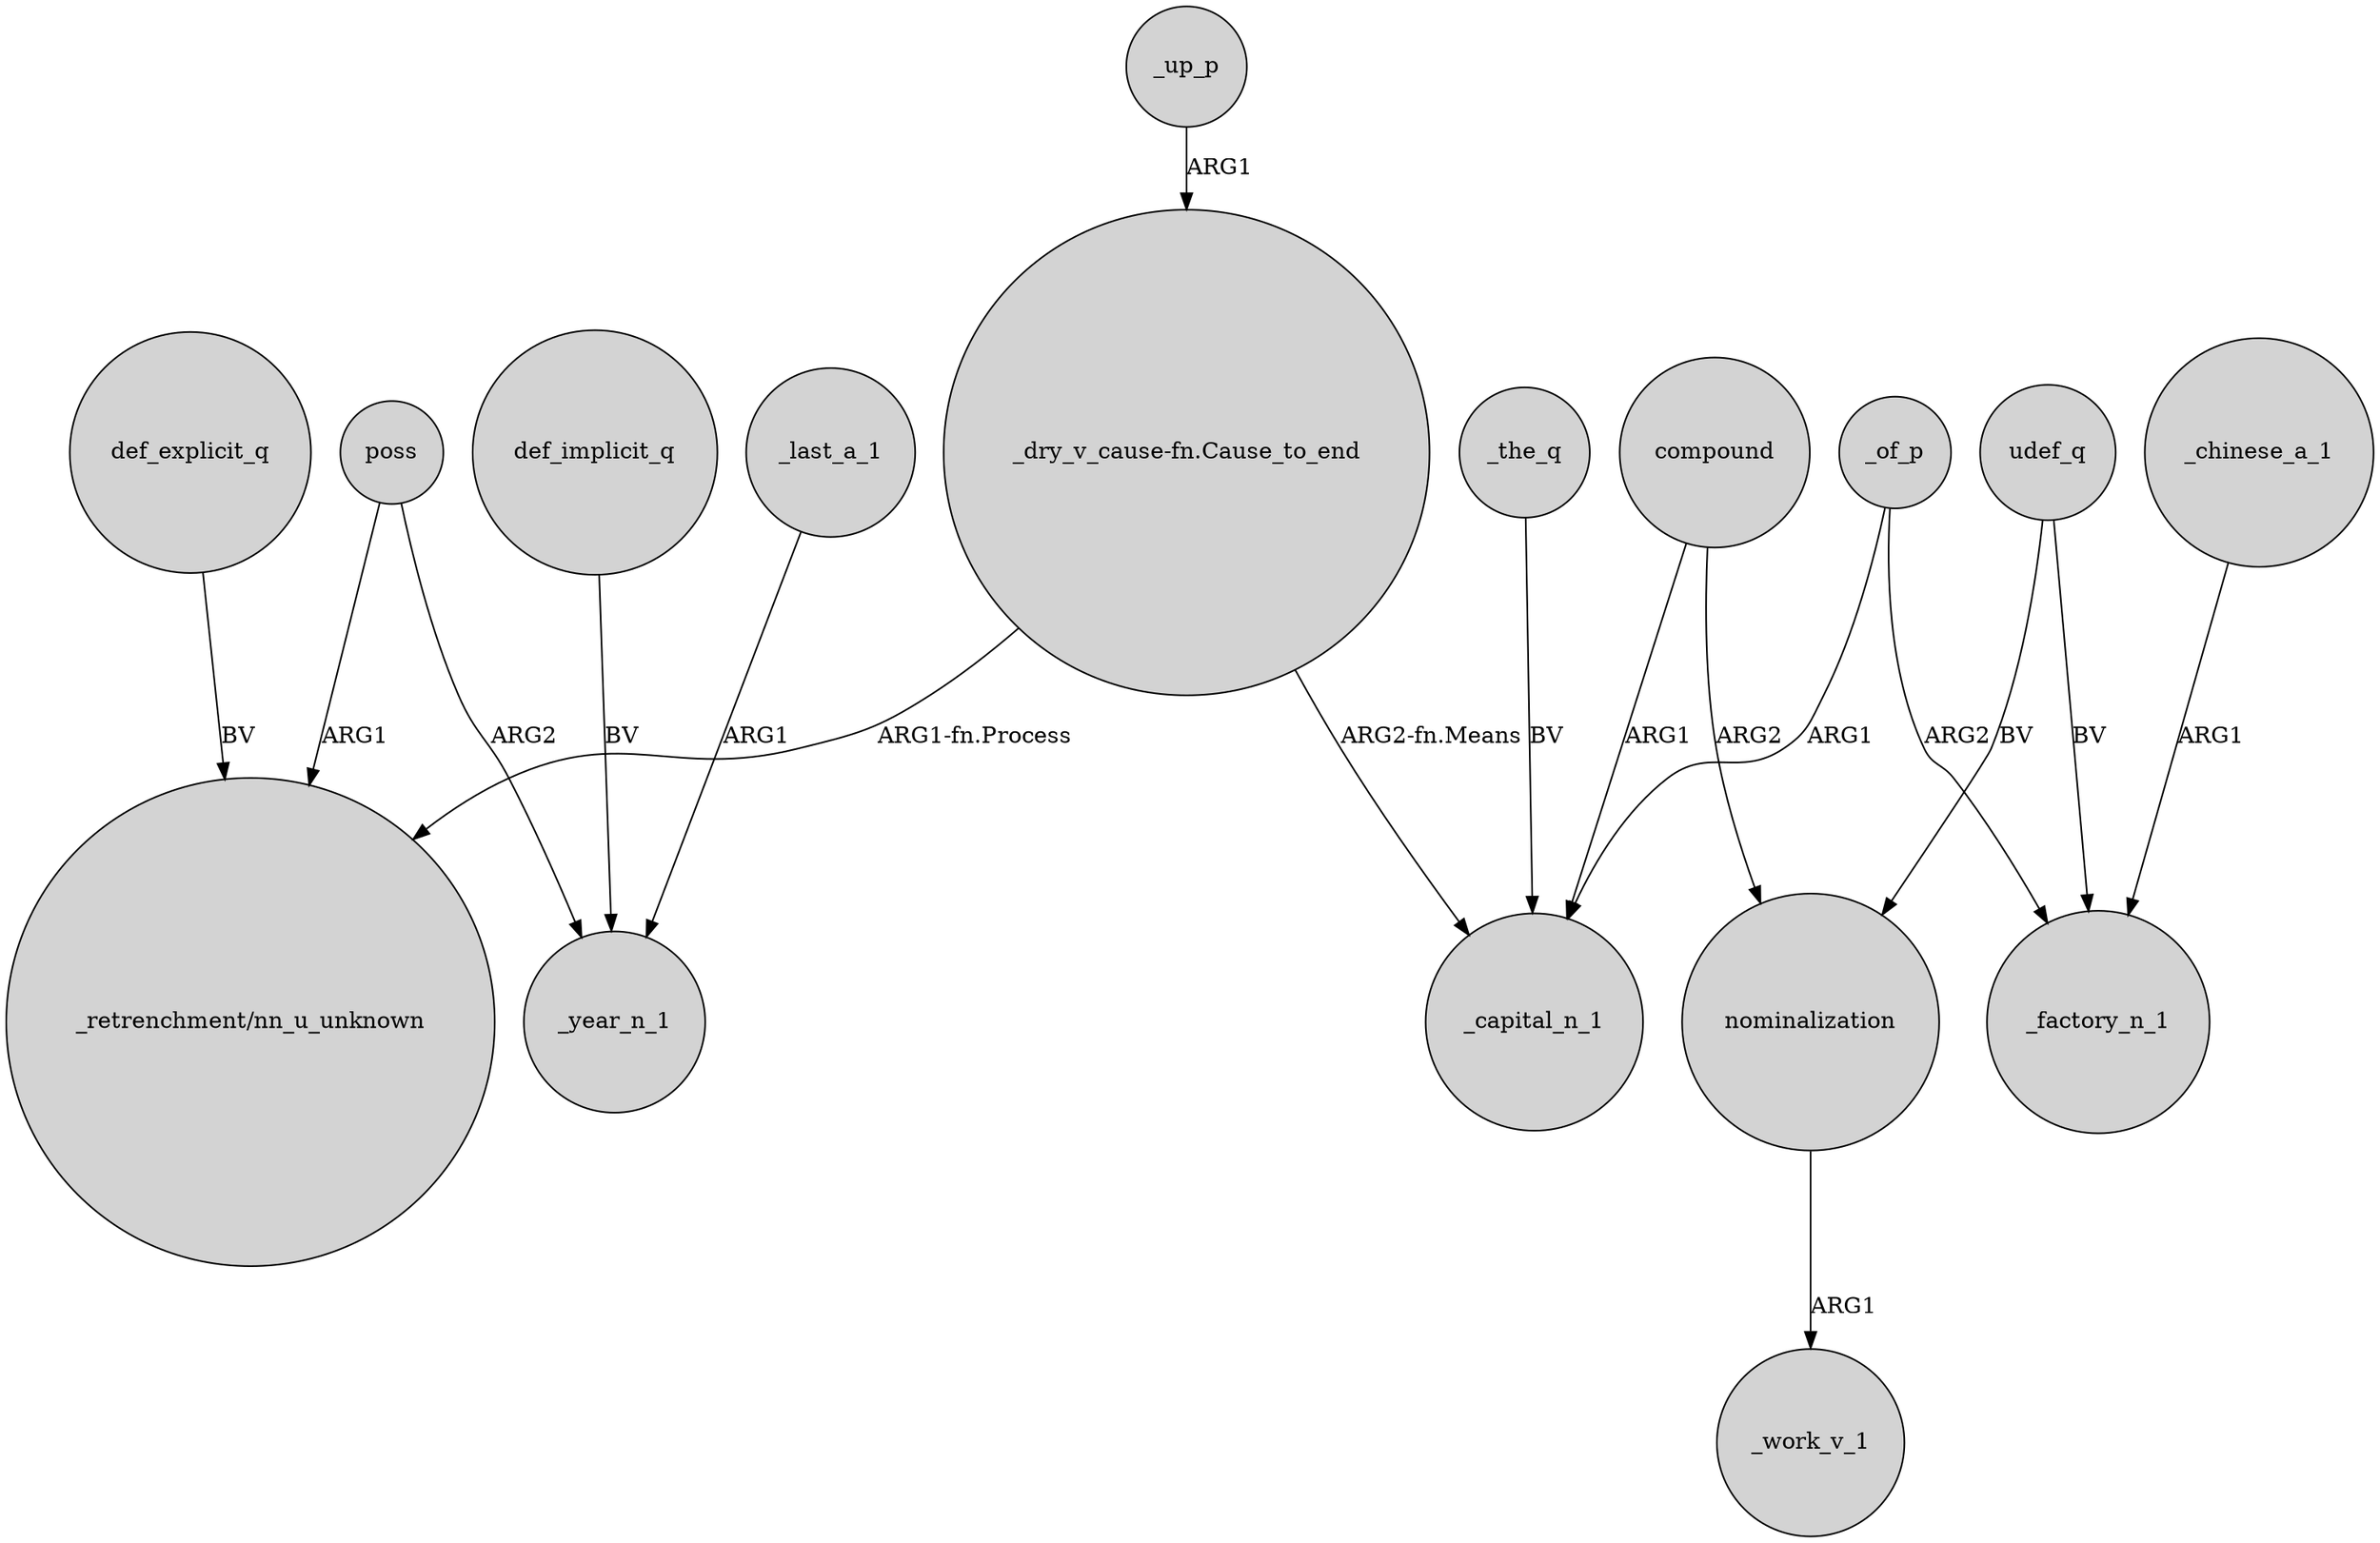 digraph {
	node [shape=circle style=filled]
	"_dry_v_cause-fn.Cause_to_end" -> "_retrenchment/nn_u_unknown" [label="ARG1-fn.Process"]
	_up_p -> "_dry_v_cause-fn.Cause_to_end" [label=ARG1]
	poss -> _year_n_1 [label=ARG2]
	_the_q -> _capital_n_1 [label=BV]
	poss -> "_retrenchment/nn_u_unknown" [label=ARG1]
	nominalization -> _work_v_1 [label=ARG1]
	def_explicit_q -> "_retrenchment/nn_u_unknown" [label=BV]
	_of_p -> _factory_n_1 [label=ARG2]
	"_dry_v_cause-fn.Cause_to_end" -> _capital_n_1 [label="ARG2-fn.Means"]
	_last_a_1 -> _year_n_1 [label=ARG1]
	compound -> _capital_n_1 [label=ARG1]
	compound -> nominalization [label=ARG2]
	udef_q -> _factory_n_1 [label=BV]
	def_implicit_q -> _year_n_1 [label=BV]
	_chinese_a_1 -> _factory_n_1 [label=ARG1]
	_of_p -> _capital_n_1 [label=ARG1]
	udef_q -> nominalization [label=BV]
}
